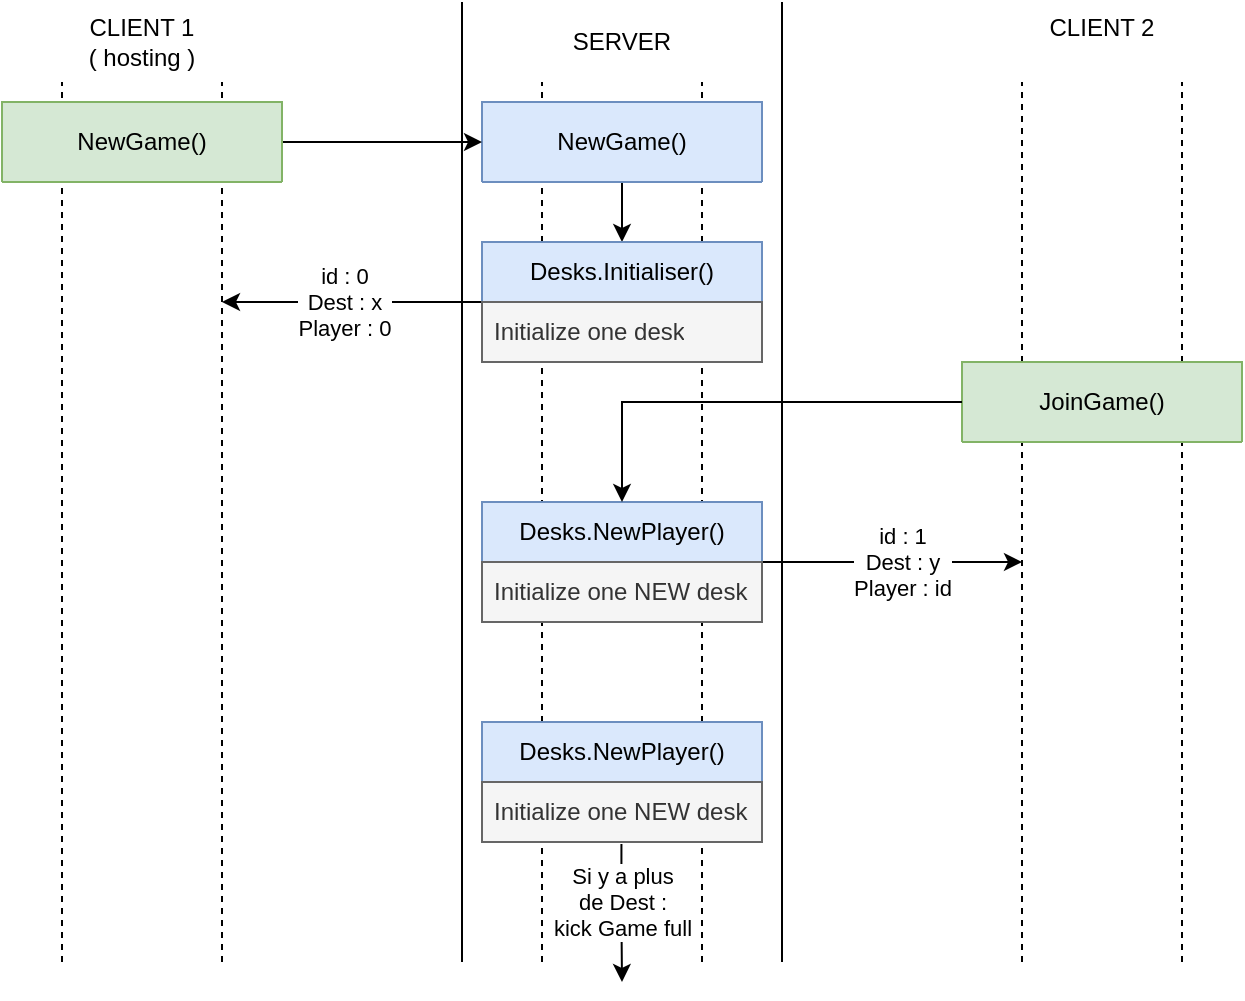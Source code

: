 <mxfile version="24.6.2" type="github">
  <diagram name="Page-1" id="XFIx7qS9XGdZtA_PtzUi">
    <mxGraphModel dx="1182" dy="649" grid="1" gridSize="10" guides="1" tooltips="1" connect="1" arrows="1" fold="1" page="1" pageScale="1" pageWidth="827" pageHeight="1169" math="0" shadow="0">
      <root>
        <mxCell id="0" />
        <mxCell id="1" parent="0" />
        <mxCell id="ig1n-ymVNB9o0xp7LxkO-7" value="" style="endArrow=none;dashed=1;html=1;rounded=0;" edge="1" parent="1">
          <mxGeometry width="50" height="50" relative="1" as="geometry">
            <mxPoint x="480" y="480" as="sourcePoint" />
            <mxPoint x="480" y="40" as="targetPoint" />
          </mxGeometry>
        </mxCell>
        <mxCell id="ig1n-ymVNB9o0xp7LxkO-6" value="" style="endArrow=none;dashed=1;html=1;rounded=0;" edge="1" parent="1">
          <mxGeometry width="50" height="50" relative="1" as="geometry">
            <mxPoint x="400" y="480" as="sourcePoint" />
            <mxPoint x="400" y="40" as="targetPoint" />
          </mxGeometry>
        </mxCell>
        <mxCell id="ig1n-ymVNB9o0xp7LxkO-1" style="edgeStyle=orthogonalEdgeStyle;rounded=0;orthogonalLoop=1;jettySize=auto;html=1;exitX=0.5;exitY=1;exitDx=0;exitDy=0;entryX=0.5;entryY=0;entryDx=0;entryDy=0;" edge="1" parent="1" source="ig1n-ymVNB9o0xp7LxkO-2" target="ig1n-ymVNB9o0xp7LxkO-3">
          <mxGeometry relative="1" as="geometry" />
        </mxCell>
        <mxCell id="ig1n-ymVNB9o0xp7LxkO-2" value="NewGame()" style="swimlane;fontStyle=0;childLayout=stackLayout;horizontal=1;startSize=60;horizontalStack=0;resizeParent=1;resizeParentMax=0;resizeLast=0;collapsible=1;marginBottom=0;whiteSpace=wrap;html=1;fillColor=#dae8fc;strokeColor=#6c8ebf;" vertex="1" parent="1">
          <mxGeometry x="370" y="50" width="140" height="40" as="geometry" />
        </mxCell>
        <mxCell id="ig1n-ymVNB9o0xp7LxkO-27" style="edgeStyle=orthogonalEdgeStyle;rounded=0;orthogonalLoop=1;jettySize=auto;html=1;exitX=0;exitY=0.5;exitDx=0;exitDy=0;" edge="1" parent="1" source="ig1n-ymVNB9o0xp7LxkO-3">
          <mxGeometry relative="1" as="geometry">
            <mxPoint x="240" y="150" as="targetPoint" />
          </mxGeometry>
        </mxCell>
        <mxCell id="ig1n-ymVNB9o0xp7LxkO-28" value="id : 0&lt;br&gt;Dest : x&lt;br&gt;Player : 0" style="edgeLabel;html=1;align=center;verticalAlign=middle;resizable=0;points=[];" vertex="1" connectable="0" parent="ig1n-ymVNB9o0xp7LxkO-27">
          <mxGeometry x="-0.116" y="-1" relative="1" as="geometry">
            <mxPoint x="-12" y="1" as="offset" />
          </mxGeometry>
        </mxCell>
        <mxCell id="ig1n-ymVNB9o0xp7LxkO-3" value="Desks.Initialiser()" style="swimlane;fontStyle=0;childLayout=stackLayout;horizontal=1;startSize=30;horizontalStack=0;resizeParent=1;resizeParentMax=0;resizeLast=0;collapsible=1;marginBottom=0;whiteSpace=wrap;html=1;fillColor=#dae8fc;strokeColor=#6c8ebf;" vertex="1" parent="1">
          <mxGeometry x="370" y="120" width="140" height="60" as="geometry" />
        </mxCell>
        <mxCell id="ig1n-ymVNB9o0xp7LxkO-4" value="Initialize one desk" style="text;align=left;verticalAlign=middle;spacingLeft=4;spacingRight=4;overflow=hidden;points=[[0,0.5],[1,0.5]];portConstraint=eastwest;rotatable=0;whiteSpace=wrap;html=1;fillColor=#f5f5f5;fontColor=#333333;strokeColor=#666666;" vertex="1" parent="ig1n-ymVNB9o0xp7LxkO-3">
          <mxGeometry y="30" width="140" height="30" as="geometry" />
        </mxCell>
        <mxCell id="ig1n-ymVNB9o0xp7LxkO-5" value="" style="endArrow=none;html=1;rounded=0;" edge="1" parent="1">
          <mxGeometry width="50" height="50" relative="1" as="geometry">
            <mxPoint x="360" y="480" as="sourcePoint" />
            <mxPoint x="360" as="targetPoint" />
          </mxGeometry>
        </mxCell>
        <mxCell id="ig1n-ymVNB9o0xp7LxkO-8" value="SERVER" style="text;html=1;align=center;verticalAlign=middle;whiteSpace=wrap;rounded=0;" vertex="1" parent="1">
          <mxGeometry x="410" y="10" width="60" height="20" as="geometry" />
        </mxCell>
        <mxCell id="ig1n-ymVNB9o0xp7LxkO-21" style="edgeStyle=orthogonalEdgeStyle;rounded=0;orthogonalLoop=1;jettySize=auto;html=1;exitX=1;exitY=0.5;exitDx=0;exitDy=0;" edge="1" parent="1" source="ig1n-ymVNB9o0xp7LxkO-9">
          <mxGeometry relative="1" as="geometry">
            <mxPoint x="640" y="280" as="targetPoint" />
          </mxGeometry>
        </mxCell>
        <mxCell id="ig1n-ymVNB9o0xp7LxkO-24" value="id : 1&lt;br&gt;Dest : y&lt;br&gt;Player : id" style="edgeLabel;html=1;align=center;verticalAlign=middle;resizable=0;points=[];" vertex="1" connectable="0" parent="ig1n-ymVNB9o0xp7LxkO-21">
          <mxGeometry x="0.5" y="-2" relative="1" as="geometry">
            <mxPoint x="-28" y="-2" as="offset" />
          </mxGeometry>
        </mxCell>
        <mxCell id="ig1n-ymVNB9o0xp7LxkO-9" value="Desks.NewPlayer()" style="swimlane;fontStyle=0;childLayout=stackLayout;horizontal=1;startSize=30;horizontalStack=0;resizeParent=1;resizeParentMax=0;resizeLast=0;collapsible=1;marginBottom=0;whiteSpace=wrap;html=1;fillColor=#dae8fc;strokeColor=#6c8ebf;" vertex="1" parent="1">
          <mxGeometry x="370" y="250" width="140" height="60" as="geometry" />
        </mxCell>
        <mxCell id="ig1n-ymVNB9o0xp7LxkO-10" value="Initialize one NEW desk" style="text;align=left;verticalAlign=middle;spacingLeft=4;spacingRight=4;overflow=hidden;points=[[0,0.5],[1,0.5]];portConstraint=eastwest;rotatable=0;whiteSpace=wrap;html=1;fillColor=#f5f5f5;fontColor=#333333;strokeColor=#666666;" vertex="1" parent="ig1n-ymVNB9o0xp7LxkO-9">
          <mxGeometry y="30" width="140" height="30" as="geometry" />
        </mxCell>
        <mxCell id="ig1n-ymVNB9o0xp7LxkO-11" value="" style="endArrow=none;html=1;rounded=0;" edge="1" parent="1">
          <mxGeometry width="50" height="50" relative="1" as="geometry">
            <mxPoint x="520" y="480" as="sourcePoint" />
            <mxPoint x="520" as="targetPoint" />
          </mxGeometry>
        </mxCell>
        <mxCell id="ig1n-ymVNB9o0xp7LxkO-12" value="&lt;div&gt;CLIENT 1&lt;/div&gt;( hosting )" style="text;html=1;align=center;verticalAlign=middle;whiteSpace=wrap;rounded=0;" vertex="1" parent="1">
          <mxGeometry x="170" y="10" width="60" height="20" as="geometry" />
        </mxCell>
        <mxCell id="ig1n-ymVNB9o0xp7LxkO-13" value="" style="endArrow=none;dashed=1;html=1;rounded=0;" edge="1" parent="1">
          <mxGeometry width="50" height="50" relative="1" as="geometry">
            <mxPoint x="240" y="480" as="sourcePoint" />
            <mxPoint x="240" y="40" as="targetPoint" />
          </mxGeometry>
        </mxCell>
        <mxCell id="ig1n-ymVNB9o0xp7LxkO-14" value="" style="endArrow=none;dashed=1;html=1;rounded=0;" edge="1" parent="1">
          <mxGeometry width="50" height="50" relative="1" as="geometry">
            <mxPoint x="160" y="480" as="sourcePoint" />
            <mxPoint x="160" y="40" as="targetPoint" />
          </mxGeometry>
        </mxCell>
        <mxCell id="ig1n-ymVNB9o0xp7LxkO-19" style="edgeStyle=orthogonalEdgeStyle;rounded=0;orthogonalLoop=1;jettySize=auto;html=1;exitX=1;exitY=0.5;exitDx=0;exitDy=0;entryX=0;entryY=0.5;entryDx=0;entryDy=0;" edge="1" parent="1" source="ig1n-ymVNB9o0xp7LxkO-16" target="ig1n-ymVNB9o0xp7LxkO-2">
          <mxGeometry relative="1" as="geometry" />
        </mxCell>
        <mxCell id="ig1n-ymVNB9o0xp7LxkO-16" value="NewGame()" style="swimlane;fontStyle=0;childLayout=stackLayout;horizontal=1;startSize=60;horizontalStack=0;resizeParent=1;resizeParentMax=0;resizeLast=0;collapsible=1;marginBottom=0;whiteSpace=wrap;html=1;fillColor=#d5e8d4;strokeColor=#82b366;" vertex="1" parent="1">
          <mxGeometry x="130" y="50" width="140" height="40" as="geometry" />
        </mxCell>
        <mxCell id="ig1n-ymVNB9o0xp7LxkO-32" style="edgeStyle=orthogonalEdgeStyle;rounded=0;orthogonalLoop=1;jettySize=auto;html=1;exitX=0.498;exitY=1.033;exitDx=0;exitDy=0;exitPerimeter=0;" edge="1" parent="1" source="ig1n-ymVNB9o0xp7LxkO-35">
          <mxGeometry relative="1" as="geometry">
            <mxPoint x="440" y="490" as="targetPoint" />
          </mxGeometry>
        </mxCell>
        <mxCell id="ig1n-ymVNB9o0xp7LxkO-33" value="Si y a plus&lt;br&gt;de Dest :&lt;br&gt;kick Game full" style="edgeLabel;html=1;align=center;verticalAlign=middle;resizable=0;points=[];" vertex="1" connectable="0" parent="ig1n-ymVNB9o0xp7LxkO-32">
          <mxGeometry x="0.5" y="-2" relative="1" as="geometry">
            <mxPoint x="2" y="-23" as="offset" />
          </mxGeometry>
        </mxCell>
        <mxCell id="ig1n-ymVNB9o0xp7LxkO-34" value="Desks.NewPlayer()" style="swimlane;fontStyle=0;childLayout=stackLayout;horizontal=1;startSize=30;horizontalStack=0;resizeParent=1;resizeParentMax=0;resizeLast=0;collapsible=1;marginBottom=0;whiteSpace=wrap;html=1;fillColor=#dae8fc;strokeColor=#6c8ebf;" vertex="1" parent="1">
          <mxGeometry x="370" y="360" width="140" height="60" as="geometry" />
        </mxCell>
        <mxCell id="ig1n-ymVNB9o0xp7LxkO-35" value="Initialize one NEW desk" style="text;align=left;verticalAlign=middle;spacingLeft=4;spacingRight=4;overflow=hidden;points=[[0,0.5],[1,0.5]];portConstraint=eastwest;rotatable=0;whiteSpace=wrap;html=1;fillColor=#f5f5f5;fontColor=#333333;strokeColor=#666666;" vertex="1" parent="ig1n-ymVNB9o0xp7LxkO-34">
          <mxGeometry y="30" width="140" height="30" as="geometry" />
        </mxCell>
        <mxCell id="ig1n-ymVNB9o0xp7LxkO-36" value="&lt;div&gt;CLIENT 2&lt;/div&gt;&lt;div&gt;&lt;br&gt;&lt;/div&gt;" style="text;html=1;align=center;verticalAlign=middle;whiteSpace=wrap;rounded=0;" vertex="1" parent="1">
          <mxGeometry x="650" y="10" width="60" height="20" as="geometry" />
        </mxCell>
        <mxCell id="ig1n-ymVNB9o0xp7LxkO-37" value="" style="endArrow=none;dashed=1;html=1;rounded=0;" edge="1" parent="1">
          <mxGeometry width="50" height="50" relative="1" as="geometry">
            <mxPoint x="720" y="480" as="sourcePoint" />
            <mxPoint x="720" y="40" as="targetPoint" />
          </mxGeometry>
        </mxCell>
        <mxCell id="ig1n-ymVNB9o0xp7LxkO-38" value="" style="endArrow=none;dashed=1;html=1;rounded=0;" edge="1" parent="1">
          <mxGeometry width="50" height="50" relative="1" as="geometry">
            <mxPoint x="640" y="480" as="sourcePoint" />
            <mxPoint x="640" y="40" as="targetPoint" />
          </mxGeometry>
        </mxCell>
        <mxCell id="ig1n-ymVNB9o0xp7LxkO-39" value="JoinGame()" style="swimlane;fontStyle=0;childLayout=stackLayout;horizontal=1;startSize=60;horizontalStack=0;resizeParent=1;resizeParentMax=0;resizeLast=0;collapsible=1;marginBottom=0;whiteSpace=wrap;html=1;fillColor=#d5e8d4;strokeColor=#82b366;" vertex="1" parent="1">
          <mxGeometry x="610" y="180" width="140" height="40" as="geometry" />
        </mxCell>
        <mxCell id="ig1n-ymVNB9o0xp7LxkO-40" style="edgeStyle=orthogonalEdgeStyle;rounded=0;orthogonalLoop=1;jettySize=auto;html=1;exitX=0;exitY=0.5;exitDx=0;exitDy=0;entryX=0.5;entryY=0;entryDx=0;entryDy=0;" edge="1" parent="1" source="ig1n-ymVNB9o0xp7LxkO-39" target="ig1n-ymVNB9o0xp7LxkO-9">
          <mxGeometry relative="1" as="geometry">
            <Array as="points">
              <mxPoint x="440" y="200" />
            </Array>
          </mxGeometry>
        </mxCell>
      </root>
    </mxGraphModel>
  </diagram>
</mxfile>
